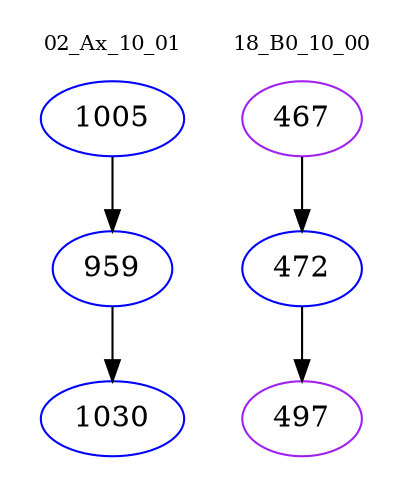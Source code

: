 digraph{
subgraph cluster_0 {
color = white
label = "02_Ax_10_01";
fontsize=10;
T0_1005 [label="1005", color="blue"]
T0_1005 -> T0_959 [color="black"]
T0_959 [label="959", color="blue"]
T0_959 -> T0_1030 [color="black"]
T0_1030 [label="1030", color="blue"]
}
subgraph cluster_1 {
color = white
label = "18_B0_10_00";
fontsize=10;
T1_467 [label="467", color="purple"]
T1_467 -> T1_472 [color="black"]
T1_472 [label="472", color="blue"]
T1_472 -> T1_497 [color="black"]
T1_497 [label="497", color="purple"]
}
}
